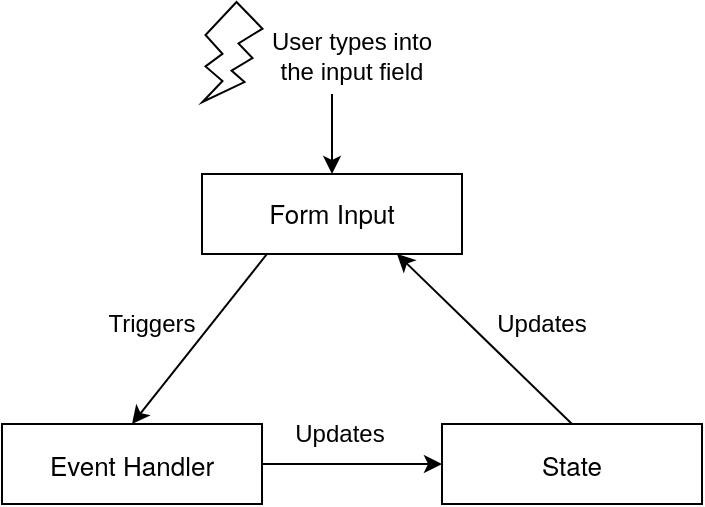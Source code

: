 <mxfile pages="3" scale="1.6" border="20">
    <diagram name="ref watch" id="sh7TiRzoFUrLmv5zAXVF">
        <mxGraphModel dx="500" dy="431" grid="1" gridSize="10" guides="1" tooltips="1" connect="1" arrows="1" fold="1" page="1" pageScale="1" pageWidth="827" pageHeight="1169" math="0" shadow="0">
            <root>
                <mxCell id="R91DS8EbCetd3vFV3twt-0"/>
                <mxCell id="R91DS8EbCetd3vFV3twt-1" parent="R91DS8EbCetd3vFV3twt-0"/>
                <mxCell id="R91DS8EbCetd3vFV3twt-2" value="" style="rounded=0;whiteSpace=wrap;html=1;" parent="R91DS8EbCetd3vFV3twt-1" vertex="1">
                    <mxGeometry x="370" y="495" width="130" height="40" as="geometry"/>
                </mxCell>
                <mxCell id="R91DS8EbCetd3vFV3twt-3" value="&lt;p style=&quot;margin: 0px; font-variant-numeric: normal; font-variant-east-asian: normal; font-stretch: normal; font-size: 13px; line-height: normal; font-family: &amp;quot;Helvetica Neue&amp;quot;; text-align: start;&quot; class=&quot;p1&quot;&gt;State&lt;/p&gt;" style="text;html=1;strokeColor=none;fillColor=none;align=center;verticalAlign=middle;whiteSpace=wrap;rounded=0;fontSize=12;fontFamily=Helvetica;" parent="R91DS8EbCetd3vFV3twt-1" vertex="1">
                    <mxGeometry x="398.25" y="500" width="73.5" height="30" as="geometry"/>
                </mxCell>
                <mxCell id="U4CtWbBxdpNzASzDYpNe-0" value="" style="rounded=0;whiteSpace=wrap;html=1;" parent="R91DS8EbCetd3vFV3twt-1" vertex="1">
                    <mxGeometry x="250" y="370" width="130" height="40" as="geometry"/>
                </mxCell>
                <mxCell id="U4CtWbBxdpNzASzDYpNe-1" value="&lt;p style=&quot;margin: 0px; font-variant-numeric: normal; font-variant-east-asian: normal; font-stretch: normal; font-size: 13px; line-height: normal; font-family: &amp;quot;Helvetica Neue&amp;quot;; text-align: start;&quot; class=&quot;p1&quot;&gt;Form Input&lt;/p&gt;" style="text;html=1;strokeColor=none;fillColor=none;align=center;verticalAlign=middle;whiteSpace=wrap;rounded=0;fontSize=12;fontFamily=Helvetica;" parent="R91DS8EbCetd3vFV3twt-1" vertex="1">
                    <mxGeometry x="278.25" y="374" width="73.5" height="30" as="geometry"/>
                </mxCell>
                <mxCell id="U4CtWbBxdpNzASzDYpNe-2" value="" style="rounded=0;whiteSpace=wrap;html=1;" parent="R91DS8EbCetd3vFV3twt-1" vertex="1">
                    <mxGeometry x="150" y="495" width="130" height="40" as="geometry"/>
                </mxCell>
                <mxCell id="U4CtWbBxdpNzASzDYpNe-3" value="&lt;p style=&quot;margin: 0px; font-variant-numeric: normal; font-variant-east-asian: normal; font-stretch: normal; font-size: 13px; line-height: normal; font-family: &amp;quot;Helvetica Neue&amp;quot;; text-align: start;&quot; class=&quot;p1&quot;&gt;Event Handler&lt;/p&gt;" style="text;html=1;strokeColor=none;fillColor=none;align=center;verticalAlign=middle;whiteSpace=wrap;rounded=0;fontSize=12;fontFamily=Helvetica;" parent="R91DS8EbCetd3vFV3twt-1" vertex="1">
                    <mxGeometry x="169.13" y="500" width="91.75" height="30" as="geometry"/>
                </mxCell>
                <mxCell id="U4CtWbBxdpNzASzDYpNe-4" value="" style="endArrow=classic;html=1;exitX=0.25;exitY=1;exitDx=0;exitDy=0;entryX=0.5;entryY=0;entryDx=0;entryDy=0;" parent="R91DS8EbCetd3vFV3twt-1" source="U4CtWbBxdpNzASzDYpNe-0" target="U4CtWbBxdpNzASzDYpNe-2" edge="1">
                    <mxGeometry width="50" height="50" relative="1" as="geometry">
                        <mxPoint x="520" y="460" as="sourcePoint"/>
                        <mxPoint x="570" y="410" as="targetPoint"/>
                    </mxGeometry>
                </mxCell>
                <mxCell id="U4CtWbBxdpNzASzDYpNe-5" value="" style="endArrow=classic;html=1;exitX=1;exitY=0.5;exitDx=0;exitDy=0;entryX=0;entryY=0.5;entryDx=0;entryDy=0;" parent="R91DS8EbCetd3vFV3twt-1" source="U4CtWbBxdpNzASzDYpNe-2" target="R91DS8EbCetd3vFV3twt-2" edge="1">
                    <mxGeometry width="50" height="50" relative="1" as="geometry">
                        <mxPoint x="520" y="460" as="sourcePoint"/>
                        <mxPoint x="570" y="410" as="targetPoint"/>
                    </mxGeometry>
                </mxCell>
                <mxCell id="U4CtWbBxdpNzASzDYpNe-6" value="" style="endArrow=classic;html=1;entryX=0.75;entryY=1;entryDx=0;entryDy=0;exitX=0.5;exitY=0;exitDx=0;exitDy=0;" parent="R91DS8EbCetd3vFV3twt-1" source="R91DS8EbCetd3vFV3twt-2" target="U4CtWbBxdpNzASzDYpNe-0" edge="1">
                    <mxGeometry width="50" height="50" relative="1" as="geometry">
                        <mxPoint x="520" y="460" as="sourcePoint"/>
                        <mxPoint x="570" y="410" as="targetPoint"/>
                    </mxGeometry>
                </mxCell>
                <mxCell id="U4CtWbBxdpNzASzDYpNe-7" value="Triggers" style="text;html=1;strokeColor=none;fillColor=none;align=center;verticalAlign=middle;whiteSpace=wrap;rounded=0;" parent="R91DS8EbCetd3vFV3twt-1" vertex="1">
                    <mxGeometry x="194.88" y="430" width="60" height="30" as="geometry"/>
                </mxCell>
                <mxCell id="U4CtWbBxdpNzASzDYpNe-8" value="Updates" style="text;html=1;strokeColor=none;fillColor=none;align=center;verticalAlign=middle;whiteSpace=wrap;rounded=0;" parent="R91DS8EbCetd3vFV3twt-1" vertex="1">
                    <mxGeometry x="289" y="485" width="60" height="30" as="geometry"/>
                </mxCell>
                <mxCell id="U4CtWbBxdpNzASzDYpNe-9" value="Updates" style="text;html=1;strokeColor=none;fillColor=none;align=center;verticalAlign=middle;whiteSpace=wrap;rounded=0;" parent="R91DS8EbCetd3vFV3twt-1" vertex="1">
                    <mxGeometry x="390" y="430" width="60" height="30" as="geometry"/>
                </mxCell>
                <mxCell id="U4CtWbBxdpNzASzDYpNe-10" value="" style="verticalLabelPosition=bottom;verticalAlign=top;html=1;shape=mxgraph.basic.flash" parent="R91DS8EbCetd3vFV3twt-1" vertex="1">
                    <mxGeometry x="250.25" y="284" width="30" height="50" as="geometry"/>
                </mxCell>
                <mxCell id="U4CtWbBxdpNzASzDYpNe-11" value="User types into the input field" style="text;html=1;strokeColor=none;fillColor=none;align=center;verticalAlign=middle;whiteSpace=wrap;rounded=0;" parent="R91DS8EbCetd3vFV3twt-1" vertex="1">
                    <mxGeometry x="275" y="296" width="100" height="30" as="geometry"/>
                </mxCell>
                <mxCell id="U4CtWbBxdpNzASzDYpNe-12" value="" style="endArrow=classic;html=1;entryX=0.5;entryY=0;entryDx=0;entryDy=0;" parent="R91DS8EbCetd3vFV3twt-1" target="U4CtWbBxdpNzASzDYpNe-0" edge="1">
                    <mxGeometry width="50" height="50" relative="1" as="geometry">
                        <mxPoint x="315" y="330" as="sourcePoint"/>
                        <mxPoint x="570" y="390" as="targetPoint"/>
                    </mxGeometry>
                </mxCell>
            </root>
        </mxGraphModel>
    </diagram>
</mxfile>